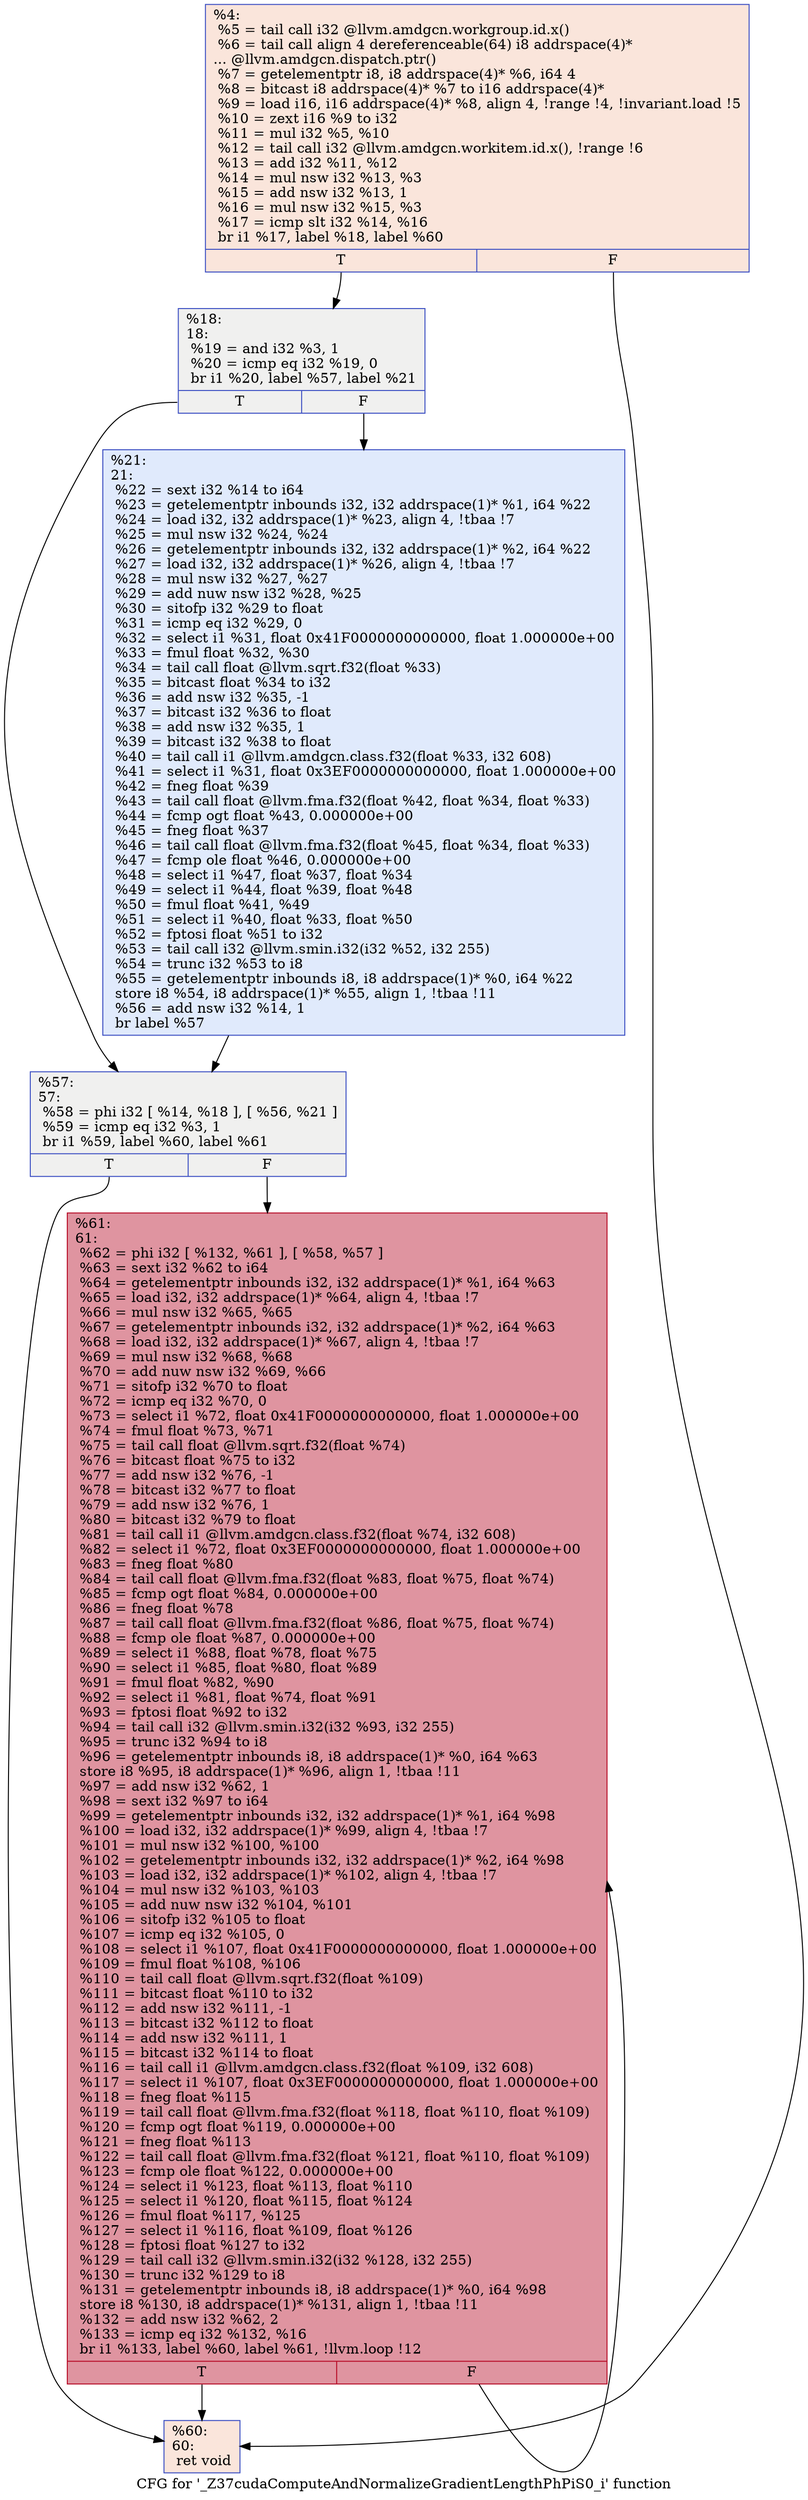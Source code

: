 digraph "CFG for '_Z37cudaComputeAndNormalizeGradientLengthPhPiS0_i' function" {
	label="CFG for '_Z37cudaComputeAndNormalizeGradientLengthPhPiS0_i' function";

	Node0x56957a0 [shape=record,color="#3d50c3ff", style=filled, fillcolor="#f4c5ad70",label="{%4:\l  %5 = tail call i32 @llvm.amdgcn.workgroup.id.x()\l  %6 = tail call align 4 dereferenceable(64) i8 addrspace(4)*\l... @llvm.amdgcn.dispatch.ptr()\l  %7 = getelementptr i8, i8 addrspace(4)* %6, i64 4\l  %8 = bitcast i8 addrspace(4)* %7 to i16 addrspace(4)*\l  %9 = load i16, i16 addrspace(4)* %8, align 4, !range !4, !invariant.load !5\l  %10 = zext i16 %9 to i32\l  %11 = mul i32 %5, %10\l  %12 = tail call i32 @llvm.amdgcn.workitem.id.x(), !range !6\l  %13 = add i32 %11, %12\l  %14 = mul nsw i32 %13, %3\l  %15 = add nsw i32 %13, 1\l  %16 = mul nsw i32 %15, %3\l  %17 = icmp slt i32 %14, %16\l  br i1 %17, label %18, label %60\l|{<s0>T|<s1>F}}"];
	Node0x56957a0:s0 -> Node0x56978c0;
	Node0x56957a0:s1 -> Node0x5697950;
	Node0x56978c0 [shape=record,color="#3d50c3ff", style=filled, fillcolor="#dedcdb70",label="{%18:\l18:                                               \l  %19 = and i32 %3, 1\l  %20 = icmp eq i32 %19, 0\l  br i1 %20, label %57, label %21\l|{<s0>T|<s1>F}}"];
	Node0x56978c0:s0 -> Node0x5697be0;
	Node0x56978c0:s1 -> Node0x5697c30;
	Node0x5697c30 [shape=record,color="#3d50c3ff", style=filled, fillcolor="#b9d0f970",label="{%21:\l21:                                               \l  %22 = sext i32 %14 to i64\l  %23 = getelementptr inbounds i32, i32 addrspace(1)* %1, i64 %22\l  %24 = load i32, i32 addrspace(1)* %23, align 4, !tbaa !7\l  %25 = mul nsw i32 %24, %24\l  %26 = getelementptr inbounds i32, i32 addrspace(1)* %2, i64 %22\l  %27 = load i32, i32 addrspace(1)* %26, align 4, !tbaa !7\l  %28 = mul nsw i32 %27, %27\l  %29 = add nuw nsw i32 %28, %25\l  %30 = sitofp i32 %29 to float\l  %31 = icmp eq i32 %29, 0\l  %32 = select i1 %31, float 0x41F0000000000000, float 1.000000e+00\l  %33 = fmul float %32, %30\l  %34 = tail call float @llvm.sqrt.f32(float %33)\l  %35 = bitcast float %34 to i32\l  %36 = add nsw i32 %35, -1\l  %37 = bitcast i32 %36 to float\l  %38 = add nsw i32 %35, 1\l  %39 = bitcast i32 %38 to float\l  %40 = tail call i1 @llvm.amdgcn.class.f32(float %33, i32 608)\l  %41 = select i1 %31, float 0x3EF0000000000000, float 1.000000e+00\l  %42 = fneg float %39\l  %43 = tail call float @llvm.fma.f32(float %42, float %34, float %33)\l  %44 = fcmp ogt float %43, 0.000000e+00\l  %45 = fneg float %37\l  %46 = tail call float @llvm.fma.f32(float %45, float %34, float %33)\l  %47 = fcmp ole float %46, 0.000000e+00\l  %48 = select i1 %47, float %37, float %34\l  %49 = select i1 %44, float %39, float %48\l  %50 = fmul float %41, %49\l  %51 = select i1 %40, float %33, float %50\l  %52 = fptosi float %51 to i32\l  %53 = tail call i32 @llvm.smin.i32(i32 %52, i32 255)\l  %54 = trunc i32 %53 to i8\l  %55 = getelementptr inbounds i8, i8 addrspace(1)* %0, i64 %22\l  store i8 %54, i8 addrspace(1)* %55, align 1, !tbaa !11\l  %56 = add nsw i32 %14, 1\l  br label %57\l}"];
	Node0x5697c30 -> Node0x5697be0;
	Node0x5697be0 [shape=record,color="#3d50c3ff", style=filled, fillcolor="#dedcdb70",label="{%57:\l57:                                               \l  %58 = phi i32 [ %14, %18 ], [ %56, %21 ]\l  %59 = icmp eq i32 %3, 1\l  br i1 %59, label %60, label %61\l|{<s0>T|<s1>F}}"];
	Node0x5697be0:s0 -> Node0x5697950;
	Node0x5697be0:s1 -> Node0x569af80;
	Node0x5697950 [shape=record,color="#3d50c3ff", style=filled, fillcolor="#f4c5ad70",label="{%60:\l60:                                               \l  ret void\l}"];
	Node0x569af80 [shape=record,color="#b70d28ff", style=filled, fillcolor="#b70d2870",label="{%61:\l61:                                               \l  %62 = phi i32 [ %132, %61 ], [ %58, %57 ]\l  %63 = sext i32 %62 to i64\l  %64 = getelementptr inbounds i32, i32 addrspace(1)* %1, i64 %63\l  %65 = load i32, i32 addrspace(1)* %64, align 4, !tbaa !7\l  %66 = mul nsw i32 %65, %65\l  %67 = getelementptr inbounds i32, i32 addrspace(1)* %2, i64 %63\l  %68 = load i32, i32 addrspace(1)* %67, align 4, !tbaa !7\l  %69 = mul nsw i32 %68, %68\l  %70 = add nuw nsw i32 %69, %66\l  %71 = sitofp i32 %70 to float\l  %72 = icmp eq i32 %70, 0\l  %73 = select i1 %72, float 0x41F0000000000000, float 1.000000e+00\l  %74 = fmul float %73, %71\l  %75 = tail call float @llvm.sqrt.f32(float %74)\l  %76 = bitcast float %75 to i32\l  %77 = add nsw i32 %76, -1\l  %78 = bitcast i32 %77 to float\l  %79 = add nsw i32 %76, 1\l  %80 = bitcast i32 %79 to float\l  %81 = tail call i1 @llvm.amdgcn.class.f32(float %74, i32 608)\l  %82 = select i1 %72, float 0x3EF0000000000000, float 1.000000e+00\l  %83 = fneg float %80\l  %84 = tail call float @llvm.fma.f32(float %83, float %75, float %74)\l  %85 = fcmp ogt float %84, 0.000000e+00\l  %86 = fneg float %78\l  %87 = tail call float @llvm.fma.f32(float %86, float %75, float %74)\l  %88 = fcmp ole float %87, 0.000000e+00\l  %89 = select i1 %88, float %78, float %75\l  %90 = select i1 %85, float %80, float %89\l  %91 = fmul float %82, %90\l  %92 = select i1 %81, float %74, float %91\l  %93 = fptosi float %92 to i32\l  %94 = tail call i32 @llvm.smin.i32(i32 %93, i32 255)\l  %95 = trunc i32 %94 to i8\l  %96 = getelementptr inbounds i8, i8 addrspace(1)* %0, i64 %63\l  store i8 %95, i8 addrspace(1)* %96, align 1, !tbaa !11\l  %97 = add nsw i32 %62, 1\l  %98 = sext i32 %97 to i64\l  %99 = getelementptr inbounds i32, i32 addrspace(1)* %1, i64 %98\l  %100 = load i32, i32 addrspace(1)* %99, align 4, !tbaa !7\l  %101 = mul nsw i32 %100, %100\l  %102 = getelementptr inbounds i32, i32 addrspace(1)* %2, i64 %98\l  %103 = load i32, i32 addrspace(1)* %102, align 4, !tbaa !7\l  %104 = mul nsw i32 %103, %103\l  %105 = add nuw nsw i32 %104, %101\l  %106 = sitofp i32 %105 to float\l  %107 = icmp eq i32 %105, 0\l  %108 = select i1 %107, float 0x41F0000000000000, float 1.000000e+00\l  %109 = fmul float %108, %106\l  %110 = tail call float @llvm.sqrt.f32(float %109)\l  %111 = bitcast float %110 to i32\l  %112 = add nsw i32 %111, -1\l  %113 = bitcast i32 %112 to float\l  %114 = add nsw i32 %111, 1\l  %115 = bitcast i32 %114 to float\l  %116 = tail call i1 @llvm.amdgcn.class.f32(float %109, i32 608)\l  %117 = select i1 %107, float 0x3EF0000000000000, float 1.000000e+00\l  %118 = fneg float %115\l  %119 = tail call float @llvm.fma.f32(float %118, float %110, float %109)\l  %120 = fcmp ogt float %119, 0.000000e+00\l  %121 = fneg float %113\l  %122 = tail call float @llvm.fma.f32(float %121, float %110, float %109)\l  %123 = fcmp ole float %122, 0.000000e+00\l  %124 = select i1 %123, float %113, float %110\l  %125 = select i1 %120, float %115, float %124\l  %126 = fmul float %117, %125\l  %127 = select i1 %116, float %109, float %126\l  %128 = fptosi float %127 to i32\l  %129 = tail call i32 @llvm.smin.i32(i32 %128, i32 255)\l  %130 = trunc i32 %129 to i8\l  %131 = getelementptr inbounds i8, i8 addrspace(1)* %0, i64 %98\l  store i8 %130, i8 addrspace(1)* %131, align 1, !tbaa !11\l  %132 = add nsw i32 %62, 2\l  %133 = icmp eq i32 %132, %16\l  br i1 %133, label %60, label %61, !llvm.loop !12\l|{<s0>T|<s1>F}}"];
	Node0x569af80:s0 -> Node0x5697950;
	Node0x569af80:s1 -> Node0x569af80;
}
